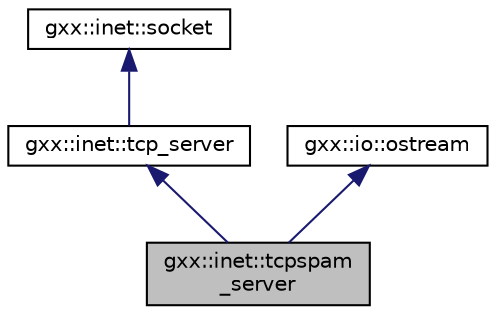 digraph "gxx::inet::tcpspam_server"
{
  edge [fontname="Helvetica",fontsize="10",labelfontname="Helvetica",labelfontsize="10"];
  node [fontname="Helvetica",fontsize="10",shape=record];
  Node1 [label="gxx::inet::tcpspam\l_server",height=0.2,width=0.4,color="black", fillcolor="grey75", style="filled", fontcolor="black"];
  Node2 -> Node1 [dir="back",color="midnightblue",fontsize="10",style="solid",fontname="Helvetica"];
  Node2 [label="gxx::inet::tcp_server",height=0.2,width=0.4,color="black", fillcolor="white", style="filled",URL="$structgxx_1_1inet_1_1tcp__server.html"];
  Node3 -> Node2 [dir="back",color="midnightblue",fontsize="10",style="solid",fontname="Helvetica"];
  Node3 [label="gxx::inet::socket",height=0.2,width=0.4,color="black", fillcolor="white", style="filled",URL="$structgxx_1_1inet_1_1socket.html"];
  Node4 -> Node1 [dir="back",color="midnightblue",fontsize="10",style="solid",fontname="Helvetica"];
  Node4 [label="gxx::io::ostream",height=0.2,width=0.4,color="black", fillcolor="white", style="filled",URL="$classgxx_1_1io_1_1ostream.html"];
}
